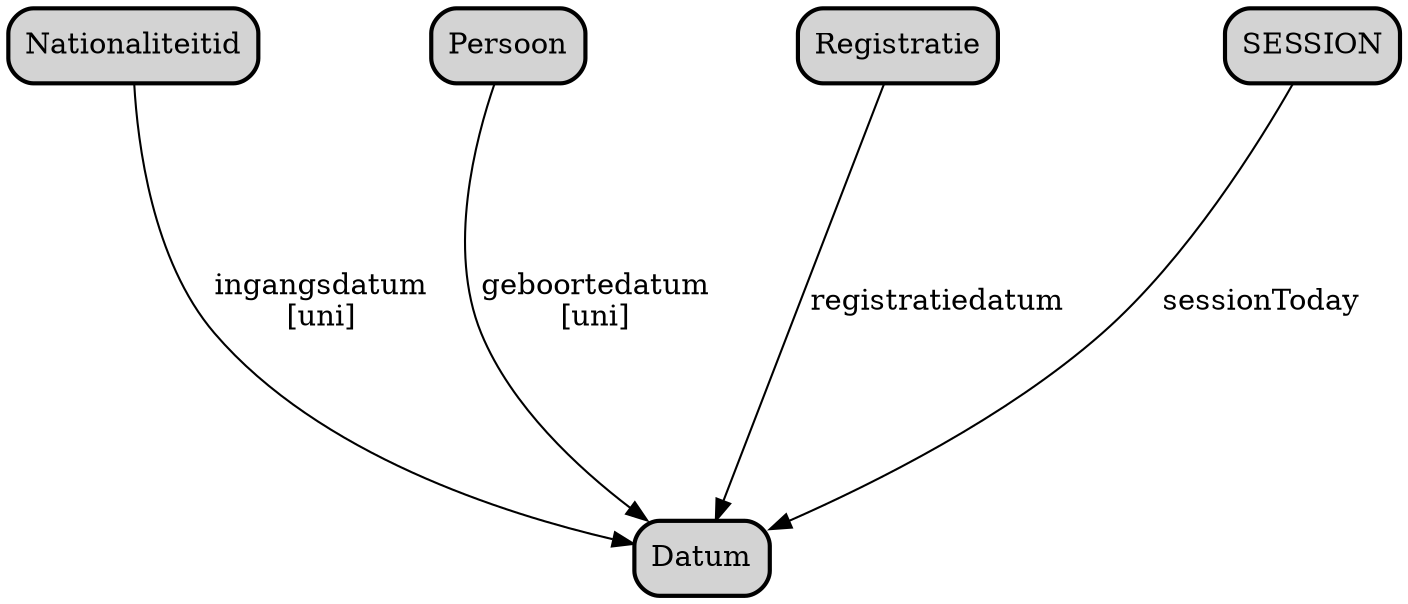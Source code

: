 digraph {
	graph [bgcolor=white,
		landscape=false,
		mode=ipsep,
		nodesep=1,
		outputorder=edgesfirst,
		overlap=voronoi,
		rank=same,
		rankdir=TB,
		ranksep=2.5,
		remincross=true,
		sep=0.8
	];
	node [bgcolor=lightgray,
		label="\N",
		shape=box,
		style="rounded,filled,bold"
	];
	edge [color=black,
		len=4
	];
	cpt_1	[label=Datum];
	cpt_2	[label=Nationaliteitid];
	cpt_2 -> cpt_1	[label="ingangsdatum\n[uni]"];
	cpt_3	[label=Persoon];
	cpt_3 -> cpt_1	[label="geboortedatum\n[uni]"];
	cpt_4	[label=Registratie];
	cpt_4 -> cpt_1	[label=registratiedatum];
	cpt_5	[label=SESSION];
	cpt_5 -> cpt_1	[label=sessionToday];
}
